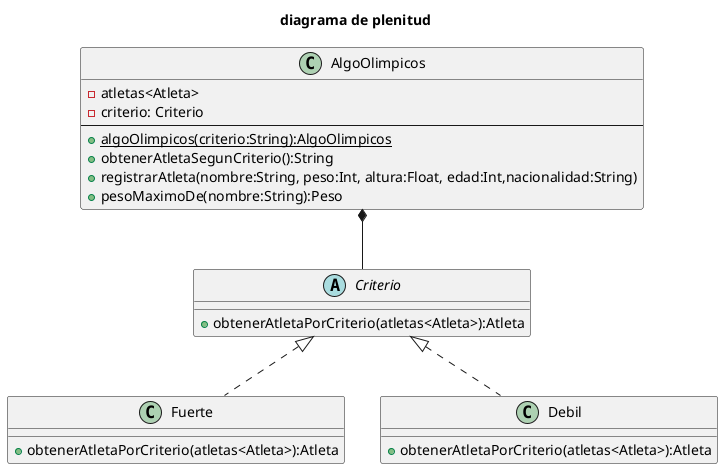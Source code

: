 @startuml diagrama de Criterio

title diagrama de plenitud

class AlgoOlimpicos{
    - atletas<Atleta>
    - criterio: Criterio 
    ---
    + {static} algoOlimpicos(criterio:String):AlgoOlimpicos
    + obtenerAtletaSegunCriterio():String
    + registrarAtleta(nombre:String, peso:Int, altura:Float, edad:Int,nacionalidad:String)
    + pesoMaximoDe(nombre:String):Peso  
}

Abstract Class Criterio{
    + obtenerAtletaPorCriterio(atletas<Atleta>):Atleta
}

Class Fuerte implements Criterio{
    + obtenerAtletaPorCriterio(atletas<Atleta>):Atleta
}

Class Debil implements Criterio{
    + obtenerAtletaPorCriterio(atletas<Atleta>):Atleta
}


AlgoOlimpicos *-- Criterio

@enduml